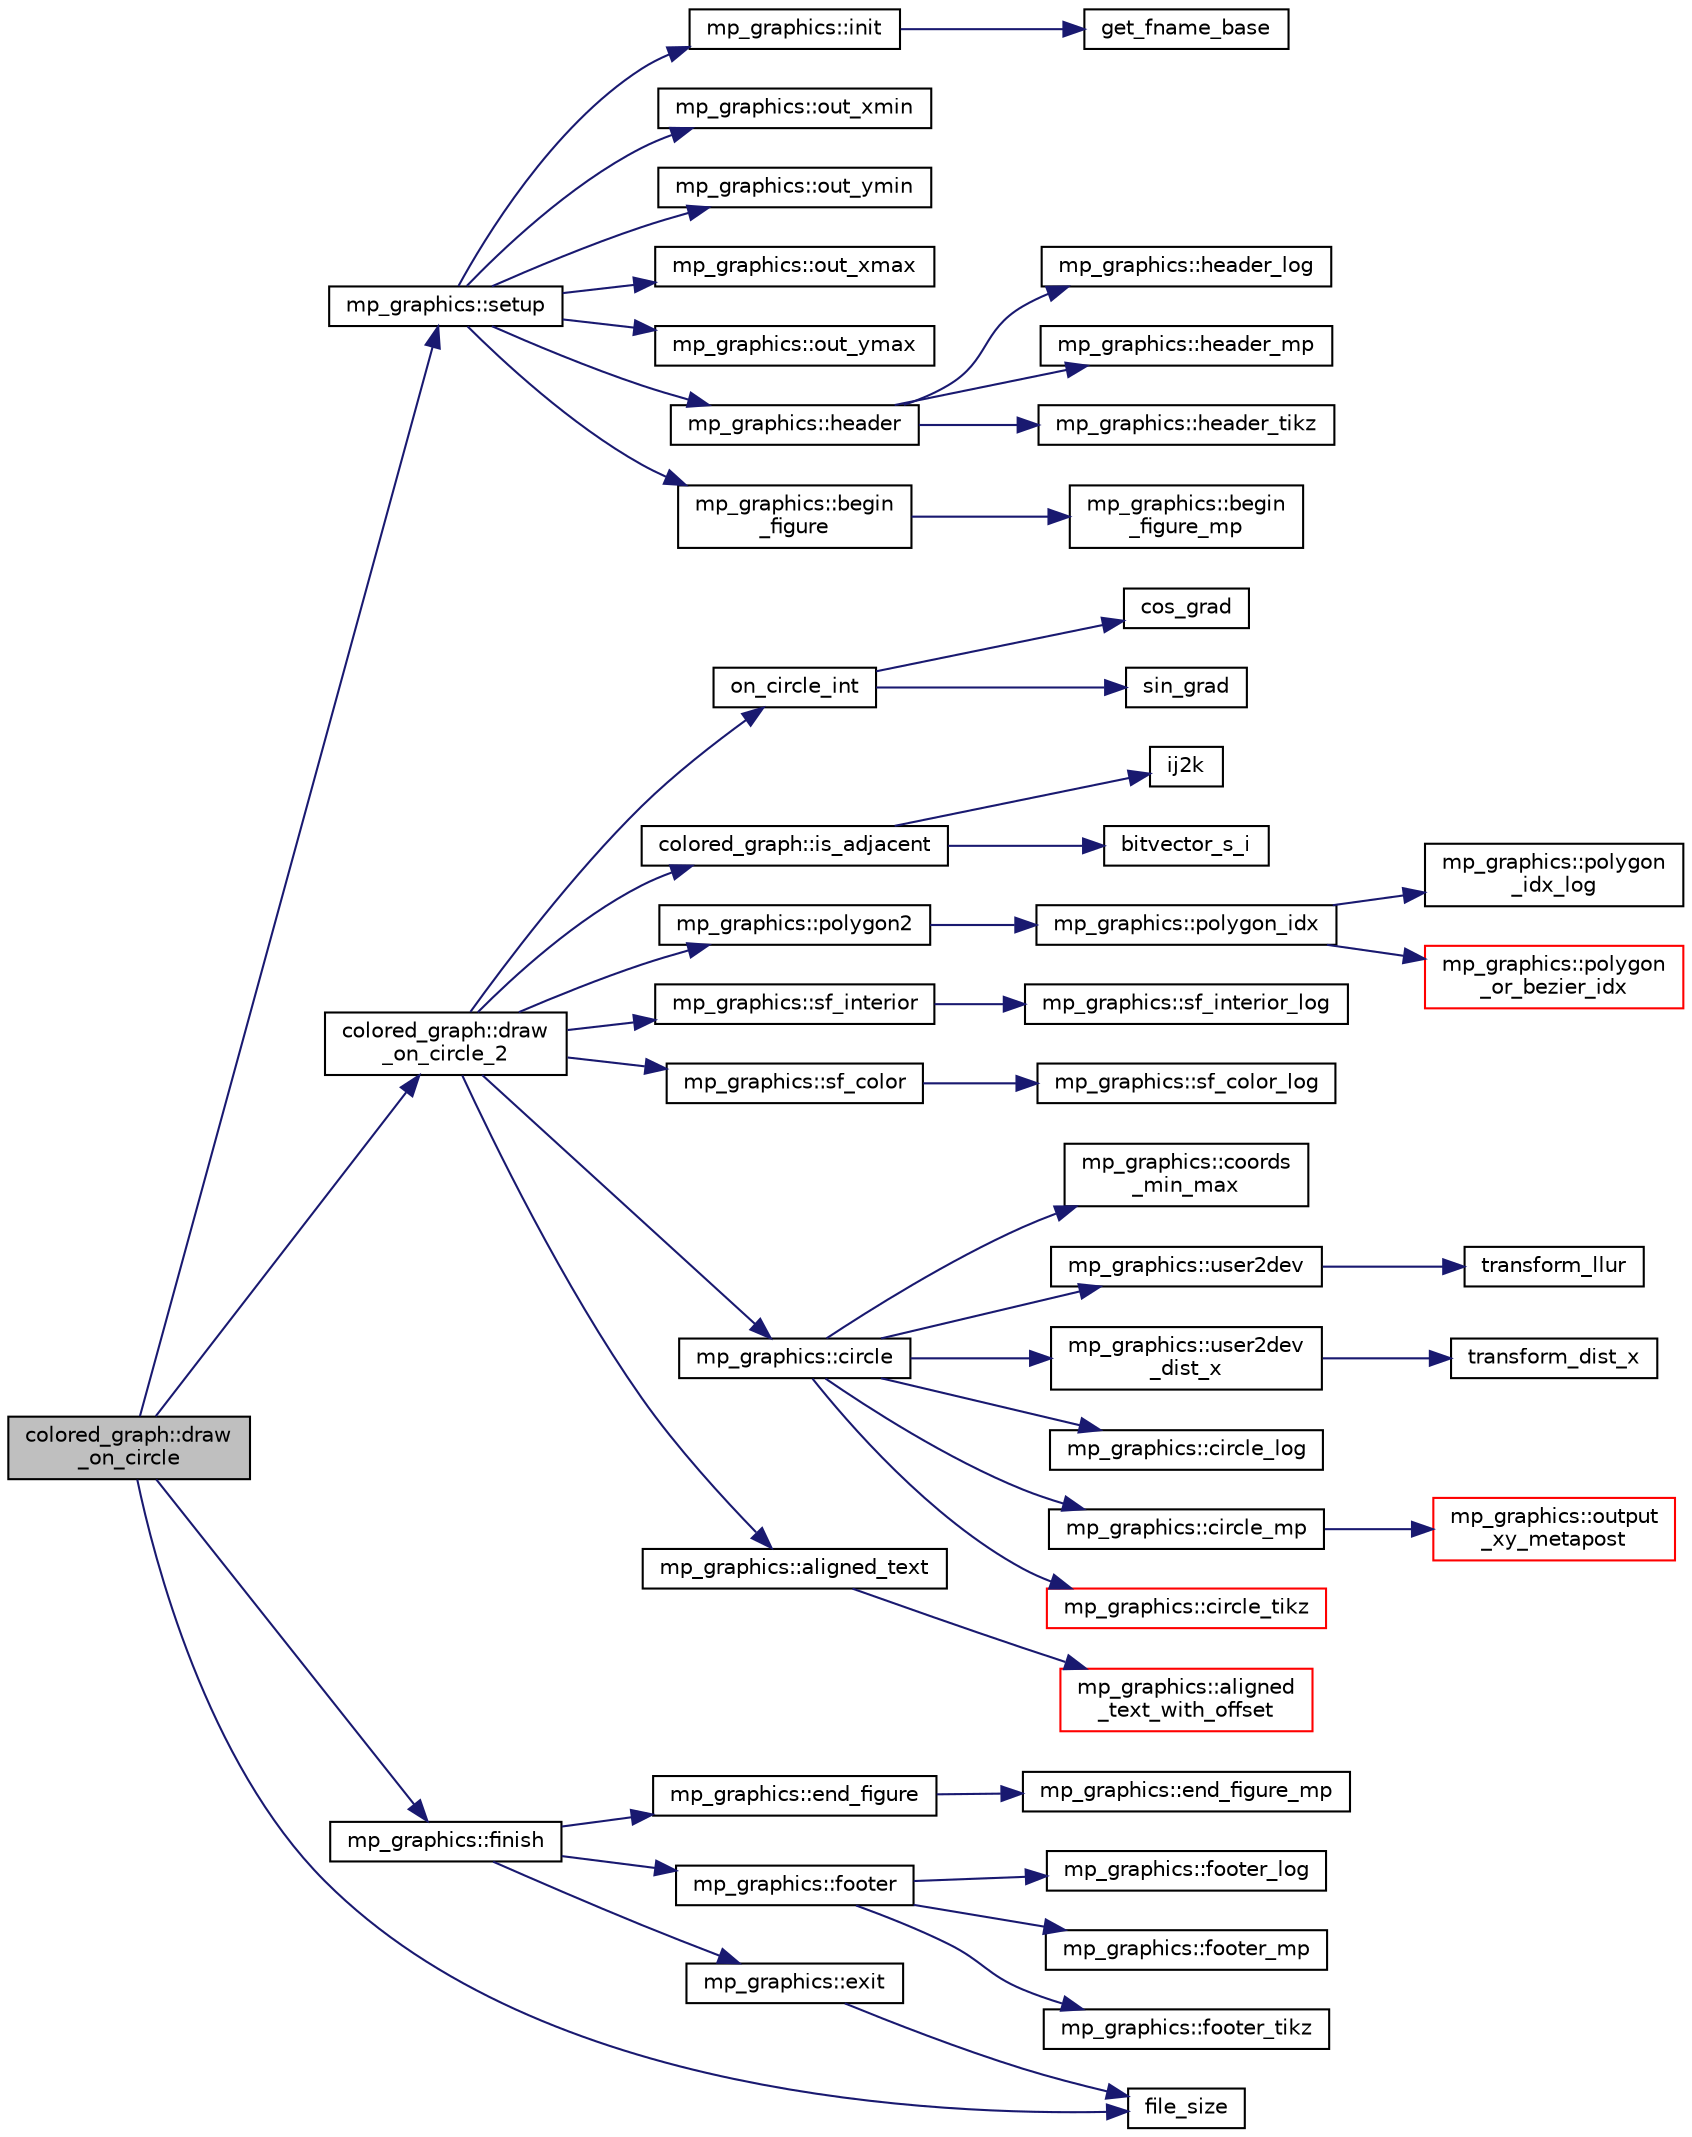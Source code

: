 digraph "colored_graph::draw_on_circle"
{
  edge [fontname="Helvetica",fontsize="10",labelfontname="Helvetica",labelfontsize="10"];
  node [fontname="Helvetica",fontsize="10",shape=record];
  rankdir="LR";
  Node138 [label="colored_graph::draw\l_on_circle",height=0.2,width=0.4,color="black", fillcolor="grey75", style="filled", fontcolor="black"];
  Node138 -> Node139 [color="midnightblue",fontsize="10",style="solid",fontname="Helvetica"];
  Node139 [label="mp_graphics::setup",height=0.2,width=0.4,color="black", fillcolor="white", style="filled",URL="$da/d2c/classmp__graphics.html#a5b81adfb712dfb64b123db4ae72fadf2"];
  Node139 -> Node140 [color="midnightblue",fontsize="10",style="solid",fontname="Helvetica"];
  Node140 [label="mp_graphics::init",height=0.2,width=0.4,color="black", fillcolor="white", style="filled",URL="$da/d2c/classmp__graphics.html#a48eeaba8be672a2d5eee6b1f428b947e"];
  Node140 -> Node141 [color="midnightblue",fontsize="10",style="solid",fontname="Helvetica"];
  Node141 [label="get_fname_base",height=0.2,width=0.4,color="black", fillcolor="white", style="filled",URL="$d5/db4/io__and__os_8h.html#a9f25fee3f57fa74a30296738b5ebee3d"];
  Node139 -> Node142 [color="midnightblue",fontsize="10",style="solid",fontname="Helvetica"];
  Node142 [label="mp_graphics::out_xmin",height=0.2,width=0.4,color="black", fillcolor="white", style="filled",URL="$da/d2c/classmp__graphics.html#a565bfb3987a4e246e3fd61d15c714ee7"];
  Node139 -> Node143 [color="midnightblue",fontsize="10",style="solid",fontname="Helvetica"];
  Node143 [label="mp_graphics::out_ymin",height=0.2,width=0.4,color="black", fillcolor="white", style="filled",URL="$da/d2c/classmp__graphics.html#a01d97c3ec8360a3c2244aa895e2b9c9e"];
  Node139 -> Node144 [color="midnightblue",fontsize="10",style="solid",fontname="Helvetica"];
  Node144 [label="mp_graphics::out_xmax",height=0.2,width=0.4,color="black", fillcolor="white", style="filled",URL="$da/d2c/classmp__graphics.html#af0f66267f65077db72afeb0ce0b8df31"];
  Node139 -> Node145 [color="midnightblue",fontsize="10",style="solid",fontname="Helvetica"];
  Node145 [label="mp_graphics::out_ymax",height=0.2,width=0.4,color="black", fillcolor="white", style="filled",URL="$da/d2c/classmp__graphics.html#a16d4b00f27d431c20c08840b6043cc7f"];
  Node139 -> Node146 [color="midnightblue",fontsize="10",style="solid",fontname="Helvetica"];
  Node146 [label="mp_graphics::header",height=0.2,width=0.4,color="black", fillcolor="white", style="filled",URL="$da/d2c/classmp__graphics.html#ad500b1cac8c75bf8a2f2ac78938c4e30"];
  Node146 -> Node147 [color="midnightblue",fontsize="10",style="solid",fontname="Helvetica"];
  Node147 [label="mp_graphics::header_log",height=0.2,width=0.4,color="black", fillcolor="white", style="filled",URL="$da/d2c/classmp__graphics.html#a001ad397d28bb3032a3201aac0896ce8"];
  Node146 -> Node148 [color="midnightblue",fontsize="10",style="solid",fontname="Helvetica"];
  Node148 [label="mp_graphics::header_mp",height=0.2,width=0.4,color="black", fillcolor="white", style="filled",URL="$da/d2c/classmp__graphics.html#ad08252e9be57fd9d484a80a1c3602969"];
  Node146 -> Node149 [color="midnightblue",fontsize="10",style="solid",fontname="Helvetica"];
  Node149 [label="mp_graphics::header_tikz",height=0.2,width=0.4,color="black", fillcolor="white", style="filled",URL="$da/d2c/classmp__graphics.html#a89a5fbf0e495443260399c1b6b3bb320"];
  Node139 -> Node150 [color="midnightblue",fontsize="10",style="solid",fontname="Helvetica"];
  Node150 [label="mp_graphics::begin\l_figure",height=0.2,width=0.4,color="black", fillcolor="white", style="filled",URL="$da/d2c/classmp__graphics.html#a5755257d778fb161984a756d0ad9c600"];
  Node150 -> Node151 [color="midnightblue",fontsize="10",style="solid",fontname="Helvetica"];
  Node151 [label="mp_graphics::begin\l_figure_mp",height=0.2,width=0.4,color="black", fillcolor="white", style="filled",URL="$da/d2c/classmp__graphics.html#aab98691d8a4a65a5ac8ed06e8f71c640"];
  Node138 -> Node152 [color="midnightblue",fontsize="10",style="solid",fontname="Helvetica"];
  Node152 [label="colored_graph::draw\l_on_circle_2",height=0.2,width=0.4,color="black", fillcolor="white", style="filled",URL="$dc/de2/classcolored__graph.html#a5491c0aa5ba7e60fb694fe7fbbc5ce8a"];
  Node152 -> Node153 [color="midnightblue",fontsize="10",style="solid",fontname="Helvetica"];
  Node153 [label="on_circle_int",height=0.2,width=0.4,color="black", fillcolor="white", style="filled",URL="$d9/d29/draw_8_c.html#a4c1cb8659cfd62a9742b3d12c6f5397f"];
  Node153 -> Node154 [color="midnightblue",fontsize="10",style="solid",fontname="Helvetica"];
  Node154 [label="cos_grad",height=0.2,width=0.4,color="black", fillcolor="white", style="filled",URL="$d9/d29/draw_8_c.html#a697caa38872ad187ca39f8b113d76683"];
  Node153 -> Node155 [color="midnightblue",fontsize="10",style="solid",fontname="Helvetica"];
  Node155 [label="sin_grad",height=0.2,width=0.4,color="black", fillcolor="white", style="filled",URL="$d9/d29/draw_8_c.html#a3d18fbbffa625ae13c280711f2e183e6"];
  Node152 -> Node156 [color="midnightblue",fontsize="10",style="solid",fontname="Helvetica"];
  Node156 [label="colored_graph::is_adjacent",height=0.2,width=0.4,color="black", fillcolor="white", style="filled",URL="$dc/de2/classcolored__graph.html#ac13cc7a798c3ee11bef01f01c8eab061"];
  Node156 -> Node157 [color="midnightblue",fontsize="10",style="solid",fontname="Helvetica"];
  Node157 [label="ij2k",height=0.2,width=0.4,color="black", fillcolor="white", style="filled",URL="$df/dbf/sajeeb_8_c.html#a68a0fe85ad4b80a9220cb33f9c4c0042"];
  Node156 -> Node158 [color="midnightblue",fontsize="10",style="solid",fontname="Helvetica"];
  Node158 [label="bitvector_s_i",height=0.2,width=0.4,color="black", fillcolor="white", style="filled",URL="$df/dbf/sajeeb_8_c.html#ac0135a3681a44df3fe7af1545676fbe2"];
  Node152 -> Node159 [color="midnightblue",fontsize="10",style="solid",fontname="Helvetica"];
  Node159 [label="mp_graphics::polygon2",height=0.2,width=0.4,color="black", fillcolor="white", style="filled",URL="$da/d2c/classmp__graphics.html#ad4052be9dec4eeef879dcc8ca6d85d71"];
  Node159 -> Node160 [color="midnightblue",fontsize="10",style="solid",fontname="Helvetica"];
  Node160 [label="mp_graphics::polygon_idx",height=0.2,width=0.4,color="black", fillcolor="white", style="filled",URL="$da/d2c/classmp__graphics.html#a60729a478cad572ccb9df00b0f5988df"];
  Node160 -> Node161 [color="midnightblue",fontsize="10",style="solid",fontname="Helvetica"];
  Node161 [label="mp_graphics::polygon\l_idx_log",height=0.2,width=0.4,color="black", fillcolor="white", style="filled",URL="$da/d2c/classmp__graphics.html#aef990b1a5e84f4781ff613ce48fafe83"];
  Node160 -> Node162 [color="midnightblue",fontsize="10",style="solid",fontname="Helvetica"];
  Node162 [label="mp_graphics::polygon\l_or_bezier_idx",height=0.2,width=0.4,color="red", fillcolor="white", style="filled",URL="$da/d2c/classmp__graphics.html#ac67f20507b7b4f592e9ed90aaa1f472a"];
  Node152 -> Node175 [color="midnightblue",fontsize="10",style="solid",fontname="Helvetica"];
  Node175 [label="mp_graphics::sf_interior",height=0.2,width=0.4,color="black", fillcolor="white", style="filled",URL="$da/d2c/classmp__graphics.html#a2db6a380fffb003254304ea9489a452b"];
  Node175 -> Node176 [color="midnightblue",fontsize="10",style="solid",fontname="Helvetica"];
  Node176 [label="mp_graphics::sf_interior_log",height=0.2,width=0.4,color="black", fillcolor="white", style="filled",URL="$da/d2c/classmp__graphics.html#ab805bb76ca29a586a45209d2ed00b085"];
  Node152 -> Node177 [color="midnightblue",fontsize="10",style="solid",fontname="Helvetica"];
  Node177 [label="mp_graphics::sf_color",height=0.2,width=0.4,color="black", fillcolor="white", style="filled",URL="$da/d2c/classmp__graphics.html#ae6d1c954f0bacaa8b282a7230f7cce14"];
  Node177 -> Node178 [color="midnightblue",fontsize="10",style="solid",fontname="Helvetica"];
  Node178 [label="mp_graphics::sf_color_log",height=0.2,width=0.4,color="black", fillcolor="white", style="filled",URL="$da/d2c/classmp__graphics.html#a59c3f1bdd7dfc0ac8f3c42e414eb8d98"];
  Node152 -> Node179 [color="midnightblue",fontsize="10",style="solid",fontname="Helvetica"];
  Node179 [label="mp_graphics::circle",height=0.2,width=0.4,color="black", fillcolor="white", style="filled",URL="$da/d2c/classmp__graphics.html#a0e1e32cdfd93dd41678a1dda2671ab6e"];
  Node179 -> Node164 [color="midnightblue",fontsize="10",style="solid",fontname="Helvetica"];
  Node164 [label="mp_graphics::coords\l_min_max",height=0.2,width=0.4,color="black", fillcolor="white", style="filled",URL="$da/d2c/classmp__graphics.html#afa0af74da2afd1d00b2eeb5e25b4f596"];
  Node179 -> Node165 [color="midnightblue",fontsize="10",style="solid",fontname="Helvetica"];
  Node165 [label="mp_graphics::user2dev",height=0.2,width=0.4,color="black", fillcolor="white", style="filled",URL="$da/d2c/classmp__graphics.html#af087f5f4b08c72f67f5e35cc312070fb"];
  Node165 -> Node166 [color="midnightblue",fontsize="10",style="solid",fontname="Helvetica"];
  Node166 [label="transform_llur",height=0.2,width=0.4,color="black", fillcolor="white", style="filled",URL="$d9/d29/draw_8_c.html#af38b139f64e19404b9a944c7188d4aff"];
  Node179 -> Node180 [color="midnightblue",fontsize="10",style="solid",fontname="Helvetica"];
  Node180 [label="mp_graphics::user2dev\l_dist_x",height=0.2,width=0.4,color="black", fillcolor="white", style="filled",URL="$da/d2c/classmp__graphics.html#a0c6b0bda2fbf3a7baa984eba08a87478"];
  Node180 -> Node181 [color="midnightblue",fontsize="10",style="solid",fontname="Helvetica"];
  Node181 [label="transform_dist_x",height=0.2,width=0.4,color="black", fillcolor="white", style="filled",URL="$d9/d29/draw_8_c.html#ae3c6c150bc6ef27101af4a6eb7e5b33a"];
  Node179 -> Node182 [color="midnightblue",fontsize="10",style="solid",fontname="Helvetica"];
  Node182 [label="mp_graphics::circle_log",height=0.2,width=0.4,color="black", fillcolor="white", style="filled",URL="$da/d2c/classmp__graphics.html#a39416f00c1c310a76936674cdff82e49"];
  Node179 -> Node183 [color="midnightblue",fontsize="10",style="solid",fontname="Helvetica"];
  Node183 [label="mp_graphics::circle_mp",height=0.2,width=0.4,color="black", fillcolor="white", style="filled",URL="$da/d2c/classmp__graphics.html#af45ff3b26ab8578a58b17b3507578fc2"];
  Node183 -> Node167 [color="midnightblue",fontsize="10",style="solid",fontname="Helvetica"];
  Node167 [label="mp_graphics::output\l_xy_metapost",height=0.2,width=0.4,color="red", fillcolor="white", style="filled",URL="$da/d2c/classmp__graphics.html#a564e7d2700489eed72ea865b3acc14db"];
  Node179 -> Node184 [color="midnightblue",fontsize="10",style="solid",fontname="Helvetica"];
  Node184 [label="mp_graphics::circle_tikz",height=0.2,width=0.4,color="red", fillcolor="white", style="filled",URL="$da/d2c/classmp__graphics.html#a2130247d7df0f51620ccc91d17b713f7"];
  Node152 -> Node185 [color="midnightblue",fontsize="10",style="solid",fontname="Helvetica"];
  Node185 [label="mp_graphics::aligned_text",height=0.2,width=0.4,color="black", fillcolor="white", style="filled",URL="$da/d2c/classmp__graphics.html#a52ca0d0e39640fe15c6a8bd8633c9e5a"];
  Node185 -> Node186 [color="midnightblue",fontsize="10",style="solid",fontname="Helvetica"];
  Node186 [label="mp_graphics::aligned\l_text_with_offset",height=0.2,width=0.4,color="red", fillcolor="white", style="filled",URL="$da/d2c/classmp__graphics.html#a3b5a8558ee721bd8b9ed36e732317679"];
  Node138 -> Node193 [color="midnightblue",fontsize="10",style="solid",fontname="Helvetica"];
  Node193 [label="mp_graphics::finish",height=0.2,width=0.4,color="black", fillcolor="white", style="filled",URL="$da/d2c/classmp__graphics.html#af143e19052d1e5f8c00753c44860dea1"];
  Node193 -> Node194 [color="midnightblue",fontsize="10",style="solid",fontname="Helvetica"];
  Node194 [label="mp_graphics::end_figure",height=0.2,width=0.4,color="black", fillcolor="white", style="filled",URL="$da/d2c/classmp__graphics.html#af7e758a9c83d809d033e1d18752d2925"];
  Node194 -> Node195 [color="midnightblue",fontsize="10",style="solid",fontname="Helvetica"];
  Node195 [label="mp_graphics::end_figure_mp",height=0.2,width=0.4,color="black", fillcolor="white", style="filled",URL="$da/d2c/classmp__graphics.html#a9689888a580c69708ba1ead311f4cd26"];
  Node193 -> Node196 [color="midnightblue",fontsize="10",style="solid",fontname="Helvetica"];
  Node196 [label="mp_graphics::footer",height=0.2,width=0.4,color="black", fillcolor="white", style="filled",URL="$da/d2c/classmp__graphics.html#a20ae36e3dae7401578c7623f73419fe8"];
  Node196 -> Node197 [color="midnightblue",fontsize="10",style="solid",fontname="Helvetica"];
  Node197 [label="mp_graphics::footer_log",height=0.2,width=0.4,color="black", fillcolor="white", style="filled",URL="$da/d2c/classmp__graphics.html#a24e948667d548c41a757285e7a22c2c0"];
  Node196 -> Node198 [color="midnightblue",fontsize="10",style="solid",fontname="Helvetica"];
  Node198 [label="mp_graphics::footer_mp",height=0.2,width=0.4,color="black", fillcolor="white", style="filled",URL="$da/d2c/classmp__graphics.html#a3667f25d3a90de957ede28f7aa95ac56"];
  Node196 -> Node199 [color="midnightblue",fontsize="10",style="solid",fontname="Helvetica"];
  Node199 [label="mp_graphics::footer_tikz",height=0.2,width=0.4,color="black", fillcolor="white", style="filled",URL="$da/d2c/classmp__graphics.html#a6cd32ee52e926c056c84756d5c5a8687"];
  Node193 -> Node200 [color="midnightblue",fontsize="10",style="solid",fontname="Helvetica"];
  Node200 [label="mp_graphics::exit",height=0.2,width=0.4,color="black", fillcolor="white", style="filled",URL="$da/d2c/classmp__graphics.html#a7edc9d2511b80f80e0711b6723ef9682"];
  Node200 -> Node201 [color="midnightblue",fontsize="10",style="solid",fontname="Helvetica"];
  Node201 [label="file_size",height=0.2,width=0.4,color="black", fillcolor="white", style="filled",URL="$df/dbf/sajeeb_8_c.html#a5c37cf5785204b6e9adf647dc14d0e50"];
  Node138 -> Node201 [color="midnightblue",fontsize="10",style="solid",fontname="Helvetica"];
}
